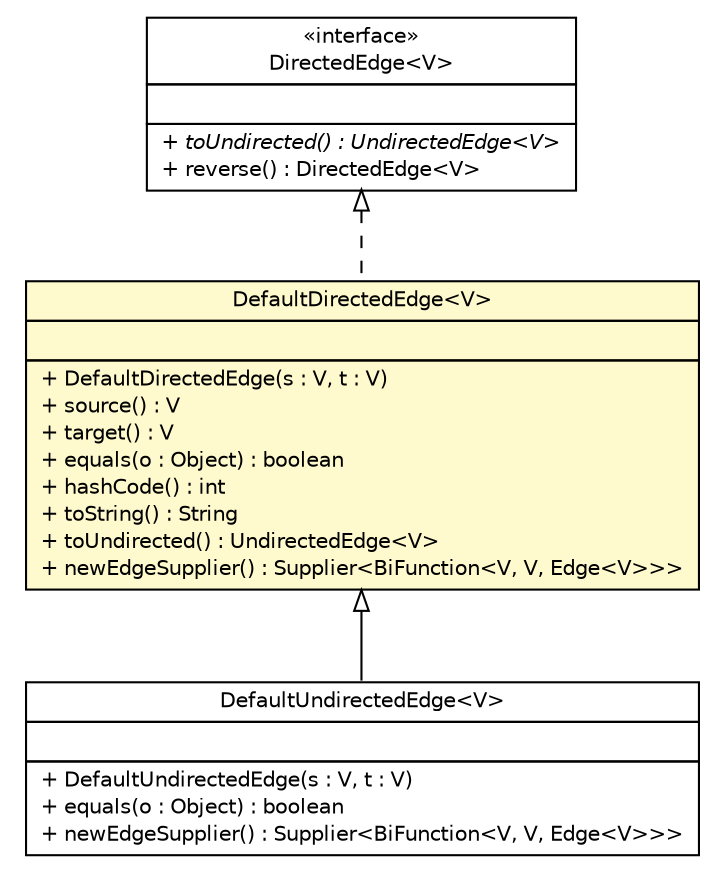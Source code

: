 #!/usr/local/bin/dot
#
# Class diagram 
# Generated by UMLGraph version R5_6-24-gf6e263 (http://www.umlgraph.org/)
#

digraph G {
	edge [fontname="Helvetica",fontsize=10,labelfontname="Helvetica",labelfontsize=10];
	node [fontname="Helvetica",fontsize=10,shape=plaintext];
	nodesep=0.25;
	ranksep=0.5;
	// org.jgraphl.edge.DefaultUndirectedEdge<V>
	c463 [label=<<table title="org.jgraphl.edge.DefaultUndirectedEdge" border="0" cellborder="1" cellspacing="0" cellpadding="2" port="p" href="./DefaultUndirectedEdge.html">
		<tr><td><table border="0" cellspacing="0" cellpadding="1">
<tr><td align="center" balign="center"> DefaultUndirectedEdge&lt;V&gt; </td></tr>
		</table></td></tr>
		<tr><td><table border="0" cellspacing="0" cellpadding="1">
<tr><td align="left" balign="left">  </td></tr>
		</table></td></tr>
		<tr><td><table border="0" cellspacing="0" cellpadding="1">
<tr><td align="left" balign="left"> + DefaultUndirectedEdge(s : V, t : V) </td></tr>
<tr><td align="left" balign="left"> + equals(o : Object) : boolean </td></tr>
<tr><td align="left" balign="left"> + newEdgeSupplier() : Supplier&lt;BiFunction&lt;V, V, Edge&lt;V&gt;&gt;&gt; </td></tr>
		</table></td></tr>
		</table>>, URL="./DefaultUndirectedEdge.html", fontname="Helvetica", fontcolor="black", fontsize=10.0];
	// org.jgraphl.edge.DefaultDirectedEdge<V>
	c465 [label=<<table title="org.jgraphl.edge.DefaultDirectedEdge" border="0" cellborder="1" cellspacing="0" cellpadding="2" port="p" bgcolor="lemonChiffon" href="./DefaultDirectedEdge.html">
		<tr><td><table border="0" cellspacing="0" cellpadding="1">
<tr><td align="center" balign="center"> DefaultDirectedEdge&lt;V&gt; </td></tr>
		</table></td></tr>
		<tr><td><table border="0" cellspacing="0" cellpadding="1">
<tr><td align="left" balign="left">  </td></tr>
		</table></td></tr>
		<tr><td><table border="0" cellspacing="0" cellpadding="1">
<tr><td align="left" balign="left"> + DefaultDirectedEdge(s : V, t : V) </td></tr>
<tr><td align="left" balign="left"> + source() : V </td></tr>
<tr><td align="left" balign="left"> + target() : V </td></tr>
<tr><td align="left" balign="left"> + equals(o : Object) : boolean </td></tr>
<tr><td align="left" balign="left"> + hashCode() : int </td></tr>
<tr><td align="left" balign="left"> + toString() : String </td></tr>
<tr><td align="left" balign="left"> + toUndirected() : UndirectedEdge&lt;V&gt; </td></tr>
<tr><td align="left" balign="left"> + newEdgeSupplier() : Supplier&lt;BiFunction&lt;V, V, Edge&lt;V&gt;&gt;&gt; </td></tr>
		</table></td></tr>
		</table>>, URL="./DefaultDirectedEdge.html", fontname="Helvetica", fontcolor="black", fontsize=10.0];
	// org.jgraphl.edge.DirectedEdge<V>
	c466 [label=<<table title="org.jgraphl.edge.DirectedEdge" border="0" cellborder="1" cellspacing="0" cellpadding="2" port="p" href="./DirectedEdge.html">
		<tr><td><table border="0" cellspacing="0" cellpadding="1">
<tr><td align="center" balign="center"> &#171;interface&#187; </td></tr>
<tr><td align="center" balign="center"> DirectedEdge&lt;V&gt; </td></tr>
		</table></td></tr>
		<tr><td><table border="0" cellspacing="0" cellpadding="1">
<tr><td align="left" balign="left">  </td></tr>
		</table></td></tr>
		<tr><td><table border="0" cellspacing="0" cellpadding="1">
<tr><td align="left" balign="left"><font face="Helvetica-Oblique" point-size="10.0"> + toUndirected() : UndirectedEdge&lt;V&gt; </font></td></tr>
<tr><td align="left" balign="left"> + reverse() : DirectedEdge&lt;V&gt; </td></tr>
		</table></td></tr>
		</table>>, URL="./DirectedEdge.html", fontname="Helvetica", fontcolor="black", fontsize=10.0];
	//org.jgraphl.edge.DefaultUndirectedEdge<V> extends org.jgraphl.edge.DefaultDirectedEdge<V>
	c465:p -> c463:p [dir=back,arrowtail=empty];
	//org.jgraphl.edge.DefaultDirectedEdge<V> implements org.jgraphl.edge.DirectedEdge<V>
	c466:p -> c465:p [dir=back,arrowtail=empty,style=dashed];
}

